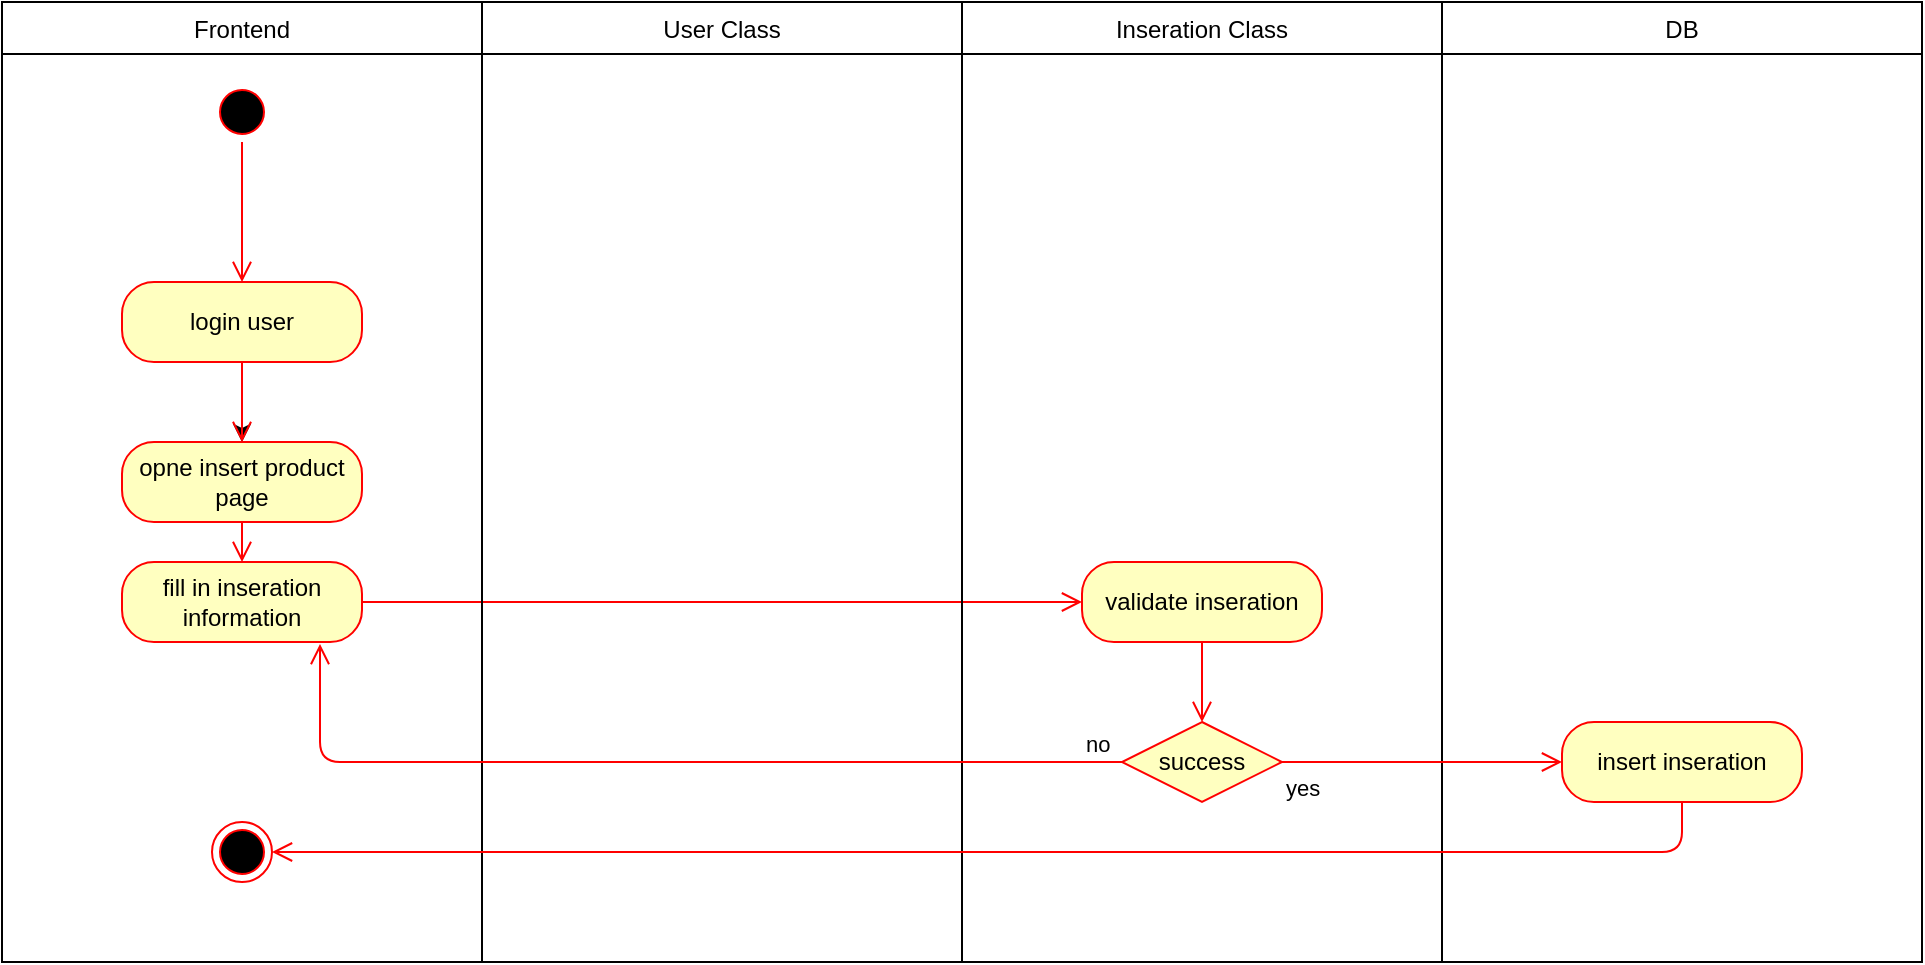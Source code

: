 <mxfile version="13.0.0" type="device"><diagram id="U9ovYtGFfIsjeYY5Afay" name="Page-1"><mxGraphModel dx="1156" dy="714" grid="1" gridSize="10" guides="1" tooltips="1" connect="1" arrows="1" fold="1" page="1" pageScale="1" pageWidth="827" pageHeight="1169" math="0" shadow="0"><root><mxCell id="0"/><mxCell id="1" parent="0"/><mxCell id="VCPieSqExT90kybuavoB-16" value="Frontend" style="swimlane;fontStyle=0;childLayout=stackLayout;horizontal=1;startSize=26;fillColor=none;horizontalStack=0;resizeParent=1;resizeParentMax=0;resizeLast=0;collapsible=1;marginBottom=0;" vertex="1" parent="1"><mxGeometry x="40" y="40" width="240" height="480" as="geometry"><mxRectangle x="40" y="40" width="80" height="26" as="alternateBounds"/></mxGeometry></mxCell><mxCell id="VCPieSqExT90kybuavoB-1" value="" style="ellipse;html=1;shape=startState;fillColor=#000000;strokeColor=#ff0000;" vertex="1" parent="1"><mxGeometry x="145" y="80" width="30" height="30" as="geometry"/></mxCell><mxCell id="VCPieSqExT90kybuavoB-2" value="" style="edgeStyle=orthogonalEdgeStyle;html=1;verticalAlign=bottom;endArrow=open;endSize=8;strokeColor=#ff0000;entryX=0.5;entryY=0;entryDx=0;entryDy=0;" edge="1" source="VCPieSqExT90kybuavoB-1" parent="1" target="VCPieSqExT90kybuavoB-3"><mxGeometry relative="1" as="geometry"><mxPoint x="165" y="170" as="targetPoint"/></mxGeometry></mxCell><mxCell id="VCPieSqExT90kybuavoB-46" value="" style="edgeStyle=orthogonalEdgeStyle;rounded=0;orthogonalLoop=1;jettySize=auto;html=1;" edge="1" parent="1" source="VCPieSqExT90kybuavoB-3" target="VCPieSqExT90kybuavoB-5"><mxGeometry relative="1" as="geometry"/></mxCell><mxCell id="VCPieSqExT90kybuavoB-3" value="login user" style="rounded=1;whiteSpace=wrap;html=1;arcSize=40;fontColor=#000000;fillColor=#ffffc0;strokeColor=#ff0000;" vertex="1" parent="1"><mxGeometry x="100" y="180" width="120" height="40" as="geometry"/></mxCell><mxCell id="VCPieSqExT90kybuavoB-4" value="" style="edgeStyle=orthogonalEdgeStyle;html=1;verticalAlign=bottom;endArrow=open;endSize=8;strokeColor=#ff0000;" edge="1" source="VCPieSqExT90kybuavoB-3" parent="1"><mxGeometry relative="1" as="geometry"><mxPoint x="160" y="260" as="targetPoint"/></mxGeometry></mxCell><mxCell id="VCPieSqExT90kybuavoB-5" value="opne insert product page" style="rounded=1;whiteSpace=wrap;html=1;arcSize=40;fontColor=#000000;fillColor=#ffffc0;strokeColor=#ff0000;" vertex="1" parent="1"><mxGeometry x="100" y="260" width="120" height="40" as="geometry"/></mxCell><mxCell id="VCPieSqExT90kybuavoB-6" value="" style="edgeStyle=orthogonalEdgeStyle;html=1;verticalAlign=bottom;endArrow=open;endSize=8;strokeColor=#ff0000;entryX=0.5;entryY=0;entryDx=0;entryDy=0;" edge="1" parent="1" source="VCPieSqExT90kybuavoB-5" target="VCPieSqExT90kybuavoB-27"><mxGeometry relative="1" as="geometry"><mxPoint x="300" y="280" as="targetPoint"/></mxGeometry></mxCell><mxCell id="VCPieSqExT90kybuavoB-7" value="validate inseration" style="rounded=1;whiteSpace=wrap;html=1;arcSize=40;fontColor=#000000;fillColor=#ffffc0;strokeColor=#ff0000;" vertex="1" parent="1"><mxGeometry x="580" y="320" width="120" height="40" as="geometry"/></mxCell><mxCell id="VCPieSqExT90kybuavoB-8" value="" style="edgeStyle=orthogonalEdgeStyle;html=1;verticalAlign=bottom;endArrow=open;endSize=8;strokeColor=#ff0000;exitX=1;exitY=0.5;exitDx=0;exitDy=0;" edge="1" source="VCPieSqExT90kybuavoB-27" parent="1" target="VCPieSqExT90kybuavoB-7"><mxGeometry relative="1" as="geometry"><mxPoint x="160.059" y="430" as="targetPoint"/></mxGeometry></mxCell><mxCell id="VCPieSqExT90kybuavoB-20" value="User Class" style="swimlane;fontStyle=0;childLayout=stackLayout;horizontal=1;startSize=26;fillColor=none;horizontalStack=0;resizeParent=1;resizeParentMax=0;resizeLast=0;collapsible=1;marginBottom=0;" vertex="1" parent="1"><mxGeometry x="280" y="40" width="240" height="480" as="geometry"><mxRectangle x="280" y="40" width="90" height="26" as="alternateBounds"/></mxGeometry></mxCell><mxCell id="VCPieSqExT90kybuavoB-27" value="fill in inseration information" style="rounded=1;whiteSpace=wrap;html=1;arcSize=40;fontColor=#000000;fillColor=#ffffc0;strokeColor=#ff0000;" vertex="1" parent="1"><mxGeometry x="100" y="320" width="120" height="40" as="geometry"/></mxCell><mxCell id="VCPieSqExT90kybuavoB-30" value="Inseration Class" style="swimlane;fontStyle=0;childLayout=stackLayout;horizontal=1;startSize=26;fillColor=none;horizontalStack=0;resizeParent=1;resizeParentMax=0;resizeLast=0;collapsible=1;marginBottom=0;" vertex="1" parent="1"><mxGeometry x="520" y="40" width="240" height="480" as="geometry"><mxRectangle x="520" y="40" width="50" height="26" as="alternateBounds"/></mxGeometry></mxCell><mxCell id="VCPieSqExT90kybuavoB-21" value="DB" style="swimlane;fontStyle=0;childLayout=stackLayout;horizontal=1;startSize=26;fillColor=none;horizontalStack=0;resizeParent=1;resizeParentMax=0;resizeLast=0;collapsible=1;marginBottom=0;" vertex="1" parent="1"><mxGeometry x="760" y="40" width="240" height="480" as="geometry"><mxRectangle x="760" y="40" width="50" height="26" as="alternateBounds"/></mxGeometry></mxCell><mxCell id="VCPieSqExT90kybuavoB-45" value="" style="ellipse;html=1;shape=endState;fillColor=#000000;strokeColor=#ff0000;" vertex="1" parent="1"><mxGeometry x="145" y="450" width="30" height="30" as="geometry"/></mxCell><mxCell id="VCPieSqExT90kybuavoB-58" value="success" style="rhombus;whiteSpace=wrap;html=1;fillColor=#ffffc0;strokeColor=#ff0000;" vertex="1" parent="1"><mxGeometry x="600" y="400" width="80" height="40" as="geometry"/></mxCell><mxCell id="VCPieSqExT90kybuavoB-59" value="no" style="edgeStyle=orthogonalEdgeStyle;html=1;align=left;verticalAlign=bottom;endArrow=open;endSize=8;strokeColor=#ff0000;exitX=0;exitY=0.5;exitDx=0;exitDy=0;entryX=0.825;entryY=1.025;entryDx=0;entryDy=0;entryPerimeter=0;" edge="1" source="VCPieSqExT90kybuavoB-58" parent="1" target="VCPieSqExT90kybuavoB-27"><mxGeometry x="-0.913" relative="1" as="geometry"><mxPoint x="230" y="400" as="targetPoint"/><mxPoint as="offset"/></mxGeometry></mxCell><mxCell id="VCPieSqExT90kybuavoB-60" value="yes" style="edgeStyle=orthogonalEdgeStyle;html=1;align=left;verticalAlign=top;endArrow=open;endSize=8;strokeColor=#ff0000;exitX=1;exitY=0.5;exitDx=0;exitDy=0;entryX=0;entryY=0.5;entryDx=0;entryDy=0;" edge="1" source="VCPieSqExT90kybuavoB-58" parent="1" target="VCPieSqExT90kybuavoB-67"><mxGeometry x="-1" relative="1" as="geometry"><mxPoint x="810" y="420" as="targetPoint"/></mxGeometry></mxCell><mxCell id="VCPieSqExT90kybuavoB-61" value="" style="edgeStyle=orthogonalEdgeStyle;html=1;align=left;verticalAlign=top;endArrow=open;endSize=8;strokeColor=#ff0000;entryX=0.5;entryY=0;entryDx=0;entryDy=0;exitX=0.5;exitY=1;exitDx=0;exitDy=0;" edge="1" parent="1" source="VCPieSqExT90kybuavoB-7" target="VCPieSqExT90kybuavoB-58"><mxGeometry x="0.005" y="-82" relative="1" as="geometry"><mxPoint x="830" y="350" as="targetPoint"/><mxPoint x="710" y="349.41" as="sourcePoint"/><mxPoint x="-20" y="-2" as="offset"/></mxGeometry></mxCell><mxCell id="VCPieSqExT90kybuavoB-67" value="insert inseration" style="rounded=1;whiteSpace=wrap;html=1;arcSize=40;fontColor=#000000;fillColor=#ffffc0;strokeColor=#ff0000;" vertex="1" parent="1"><mxGeometry x="820" y="400" width="120" height="40" as="geometry"/></mxCell><mxCell id="VCPieSqExT90kybuavoB-68" value="" style="edgeStyle=orthogonalEdgeStyle;html=1;verticalAlign=bottom;endArrow=open;endSize=8;strokeColor=#ff0000;entryX=1;entryY=0.5;entryDx=0;entryDy=0;" edge="1" source="VCPieSqExT90kybuavoB-67" parent="1" target="VCPieSqExT90kybuavoB-45"><mxGeometry relative="1" as="geometry"><mxPoint x="880" y="500" as="targetPoint"/><Array as="points"><mxPoint x="880" y="465"/></Array></mxGeometry></mxCell></root></mxGraphModel></diagram></mxfile>